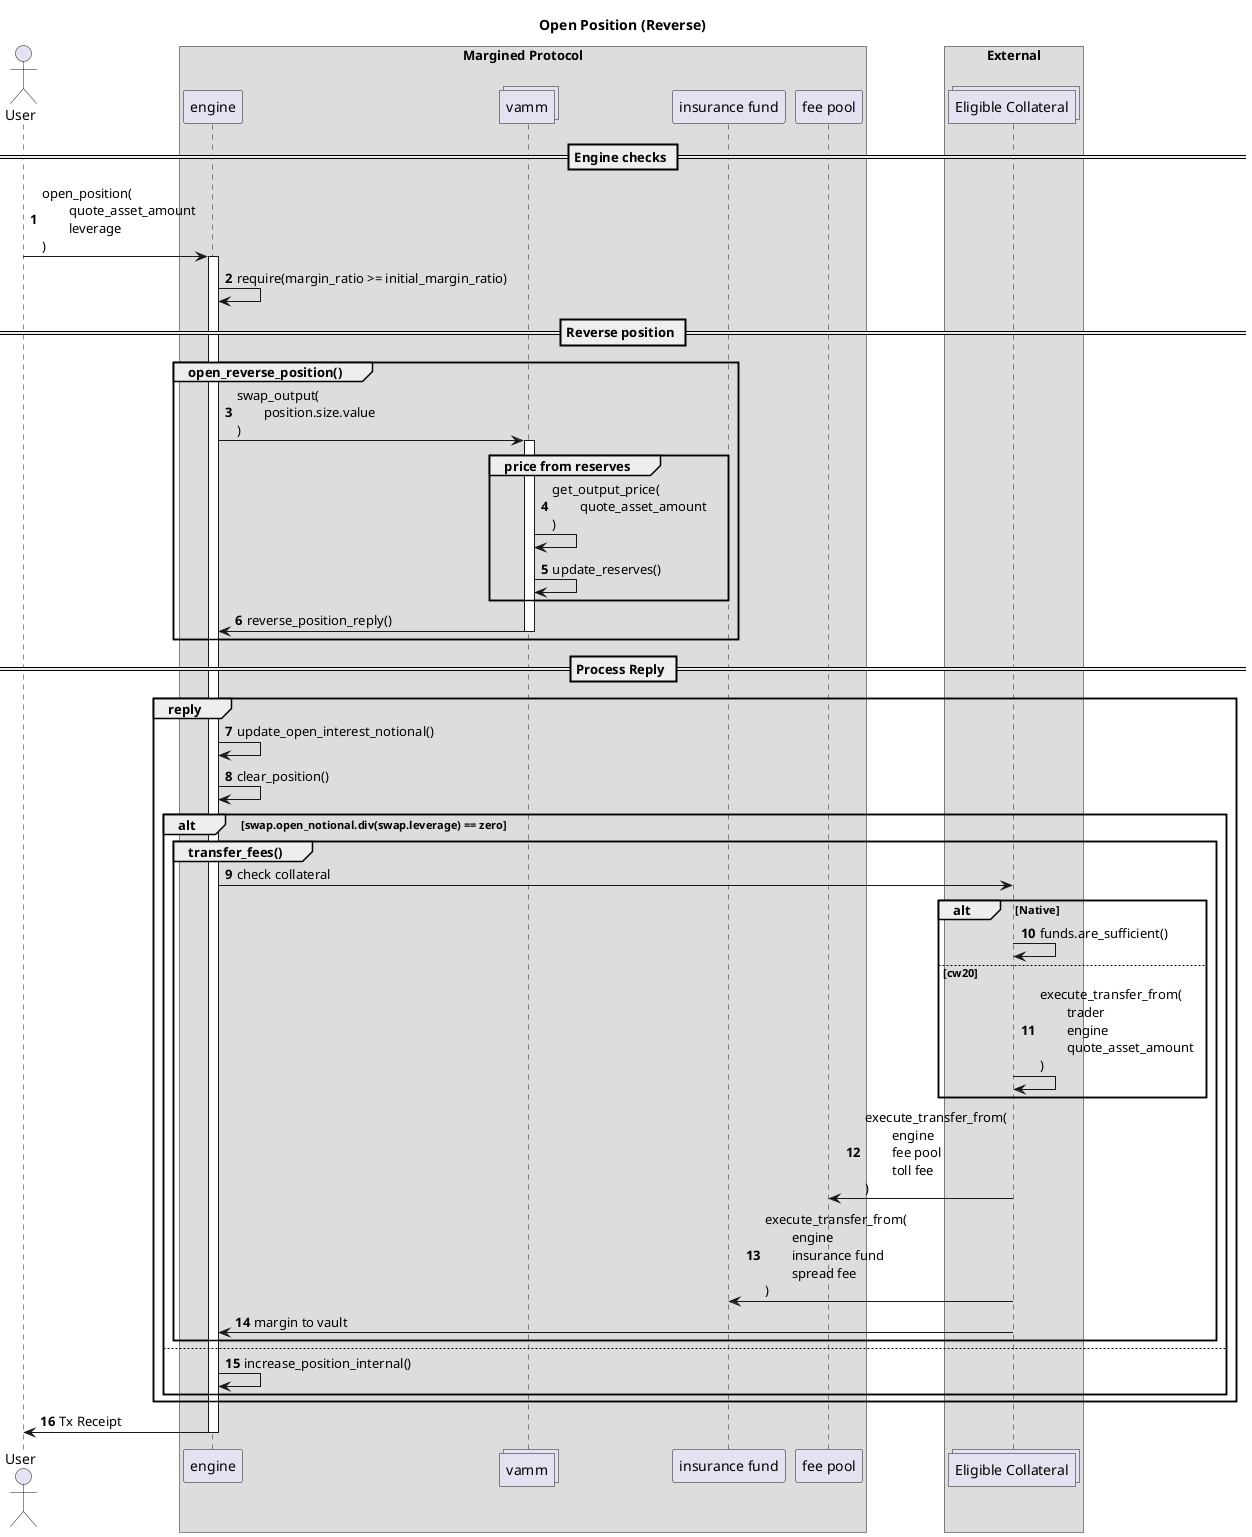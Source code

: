 @startuml
autonumber
actor User    

box "Margined Protocol" 
    participant engine    
    collections vamm     
    participant "insurance fund" as insurance    
    participant "fee pool" as pool    
end box

box "External"
    collections "Eligible Collateral" as token
end box


title Open Position (Reverse)

== Engine checks ==

User -> engine : open_position(\n\tquote_asset_amount\n\tleverage\n)
activate engine

engine -> engine : require(margin_ratio >= initial_margin_ratio)

== Reverse position ==

Group open_reverse_position()
    engine -> vamm : swap_output(\n\tposition.size.value\n)
    activate vamm

    Group price from reserves
        vamm -> vamm: get_output_price(\n\tquote_asset_amount\n)
        vamm -> vamm: update_reserves()
    end
    
    vamm -> engine: reverse_position_reply()
    deactivate vamm
end

== Process Reply ==
Group reply

    engine -> engine: update_open_interest_notional()
    engine -> engine: clear_position()

    alt swap.open_notional.div(swap.leverage) == zero
        Group transfer_fees()
            engine -> token : check collateral
            alt Native
                token -> token : funds.are_sufficient()
            else cw20
                token -> token : execute_transfer_from(\n\ttrader\n\tengine\n\tquote_asset_amount\n)
            end
            token -> pool : execute_transfer_from(\n\tengine\n\tfee pool\n\ttoll fee\n)
            token -> insurance : execute_transfer_from(\n\tengine\n\tinsurance fund\n\tspread fee\n)
            token -> engine : margin to vault
        end 
    else
        engine -> engine: increase_position_internal()
    end
end

engine -> User : Tx Receipt
deactivate engine

@enduml
